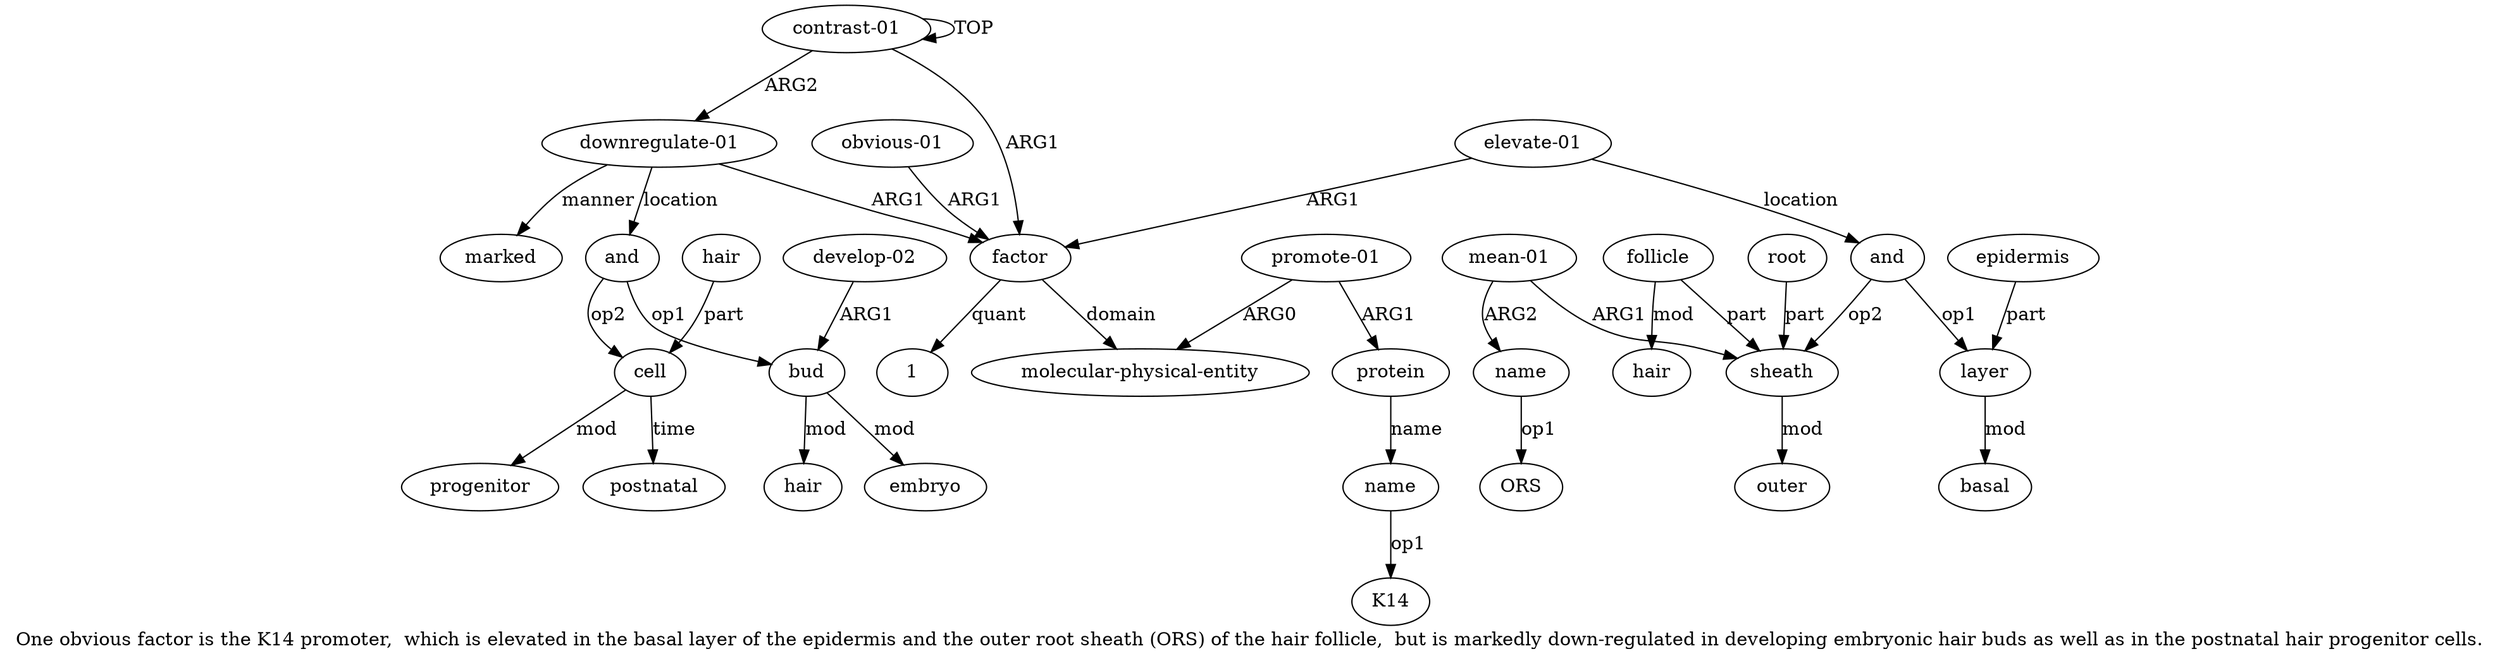 digraph  {
	graph [label="One obvious factor is the K14 promoter,  which is elevated in the basal layer of the epidermis and the outer root sheath (ORS) of \
the hair follicle,  but is markedly down-regulated in developing embryonic hair buds as well as in the postnatal hair progenitor \
cells."];
	node [label="\N"];
	a20	 [color=black,
		gold_ind=20,
		gold_label=marked,
		label=marked,
		test_ind=20,
		test_label=marked];
	a21	 [color=black,
		gold_ind=21,
		gold_label=and,
		label=and,
		test_ind=21,
		test_label=and];
	a22	 [color=black,
		gold_ind=22,
		gold_label=bud,
		label=bud,
		test_ind=22,
		test_label=bud];
	a21 -> a22 [key=0,
	color=black,
	gold_label=op1,
	label=op1,
	test_label=op1];
a26 [color=black,
	gold_ind=26,
	gold_label=cell,
	label=cell,
	test_ind=26,
	test_label=cell];
a21 -> a26 [key=0,
color=black,
gold_label=op2,
label=op2,
test_label=op2];
a23 [color=black,
gold_ind=23,
gold_label=hair,
label=hair,
test_ind=23,
test_label=hair];
a22 -> a23 [key=0,
color=black,
gold_label=mod,
label=mod,
test_label=mod];
a25 [color=black,
gold_ind=25,
gold_label=embryo,
label=embryo,
test_ind=25,
test_label=embryo];
a22 -> a25 [key=0,
color=black,
gold_label=mod,
label=mod,
test_label=mod];
a24 [color=black,
gold_ind=24,
gold_label="develop-02",
label="develop-02",
test_ind=24,
test_label="develop-02"];
a24 -> a22 [key=0,
color=black,
gold_label=ARG1,
label=ARG1,
test_label=ARG1];
a27 [color=black,
gold_ind=27,
gold_label=progenitor,
label=progenitor,
test_ind=27,
test_label=progenitor];
a26 -> a27 [key=0,
color=black,
gold_label=mod,
label=mod,
test_label=mod];
a29 [color=black,
gold_ind=29,
gold_label=postnatal,
label=postnatal,
test_ind=29,
test_label=postnatal];
a26 -> a29 [key=0,
color=black,
gold_label=time,
label=time,
test_label=time];
a28 [color=black,
gold_ind=28,
gold_label=hair,
label=hair,
test_ind=28,
test_label=hair];
a28 -> a26 [key=0,
color=black,
gold_label=part,
label=part,
test_label=part];
"a1 1" [color=black,
gold_ind=-1,
gold_label=1,
label=1,
test_ind=-1,
test_label=1];
a15 [color=black,
gold_ind=15,
gold_label="mean-01",
label="mean-01",
test_ind=15,
test_label="mean-01"];
a16 [color=black,
gold_ind=16,
gold_label=name,
label=name,
test_ind=16,
test_label=name];
a15 -> a16 [key=0,
color=black,
gold_label=ARG2,
label=ARG2,
test_label=ARG2];
a12 [color=black,
gold_ind=12,
gold_label=sheath,
label=sheath,
test_ind=12,
test_label=sheath];
a15 -> a12 [key=0,
color=black,
gold_label=ARG1,
label=ARG1,
test_label=ARG1];
a14 [color=black,
gold_ind=14,
gold_label=outer,
label=outer,
test_ind=14,
test_label=outer];
a17 [color=black,
gold_ind=17,
gold_label=follicle,
label=follicle,
test_ind=17,
test_label=follicle];
a17 -> a12 [key=0,
color=black,
gold_label=part,
label=part,
test_label=part];
a18 [color=black,
gold_ind=18,
gold_label=hair,
label=hair,
test_ind=18,
test_label=hair];
a17 -> a18 [key=0,
color=black,
gold_label=mod,
label=mod,
test_label=mod];
"a16 ORS" [color=black,
gold_ind=-1,
gold_label=ORS,
label=ORS,
test_ind=-1,
test_label=ORS];
a16 -> "a16 ORS" [key=0,
color=black,
gold_label=op1,
label=op1,
test_label=op1];
a11 [color=black,
gold_ind=11,
gold_label=epidermis,
label=epidermis,
test_ind=11,
test_label=epidermis];
a9 [color=black,
gold_ind=9,
gold_label=layer,
label=layer,
test_ind=9,
test_label=layer];
a11 -> a9 [key=0,
color=black,
gold_label=part,
label=part,
test_label=part];
a10 [color=black,
gold_ind=10,
gold_label=basal,
label=basal,
test_ind=10,
test_label=basal];
a13 [color=black,
gold_ind=13,
gold_label=root,
label=root,
test_ind=13,
test_label=root];
a13 -> a12 [key=0,
color=black,
gold_label=part,
label=part,
test_label=part];
a12 -> a14 [key=0,
color=black,
gold_label=mod,
label=mod,
test_label=mod];
a19 [color=black,
gold_ind=19,
gold_label="downregulate-01",
label="downregulate-01",
test_ind=19,
test_label="downregulate-01"];
a19 -> a20 [key=0,
color=black,
gold_label=manner,
label=manner,
test_label=manner];
a19 -> a21 [key=0,
color=black,
gold_label=location,
label=location,
test_label=location];
a1 [color=black,
gold_ind=1,
gold_label=factor,
label=factor,
test_ind=1,
test_label=factor];
a19 -> a1 [key=0,
color=black,
gold_label=ARG1,
label=ARG1,
test_label=ARG1];
a1 -> "a1 1" [key=0,
color=black,
gold_label=quant,
label=quant,
test_label=quant];
a2 [color=black,
gold_ind=2,
gold_label="molecular-physical-entity",
label="molecular-physical-entity",
test_ind=2,
test_label="molecular-physical-entity"];
a1 -> a2 [key=0,
color=black,
gold_label=domain,
label=domain,
test_label=domain];
a0 [color=black,
gold_ind=0,
gold_label="contrast-01",
label="contrast-01",
test_ind=0,
test_label="contrast-01"];
a0 -> a19 [key=0,
color=black,
gold_label=ARG2,
label=ARG2,
test_label=ARG2];
a0 -> a1 [key=0,
color=black,
gold_label=ARG1,
label=ARG1,
test_label=ARG1];
a0 -> a0 [key=0,
color=black,
gold_label=TOP,
label=TOP,
test_label=TOP];
a3 [color=black,
gold_ind=3,
gold_label="promote-01",
label="promote-01",
test_ind=3,
test_label="promote-01"];
a3 -> a2 [key=0,
color=black,
gold_label=ARG0,
label=ARG0,
test_label=ARG0];
a4 [color=black,
gold_ind=4,
gold_label=protein,
label=protein,
test_ind=4,
test_label=protein];
a3 -> a4 [key=0,
color=black,
gold_label=ARG1,
label=ARG1,
test_label=ARG1];
a5 [color=black,
gold_ind=5,
gold_label=name,
label=name,
test_ind=5,
test_label=name];
"a5 K14" [color=black,
gold_ind=-1,
gold_label=K14,
label=K14,
test_ind=-1,
test_label=K14];
a5 -> "a5 K14" [key=0,
color=black,
gold_label=op1,
label=op1,
test_label=op1];
a4 -> a5 [key=0,
color=black,
gold_label=name,
label=name,
test_label=name];
a7 [color=black,
gold_ind=7,
gold_label="elevate-01",
label="elevate-01",
test_ind=7,
test_label="elevate-01"];
a7 -> a1 [key=0,
color=black,
gold_label=ARG1,
label=ARG1,
test_label=ARG1];
a8 [color=black,
gold_ind=8,
gold_label=and,
label=and,
test_ind=8,
test_label=and];
a7 -> a8 [key=0,
color=black,
gold_label=location,
label=location,
test_label=location];
a6 [color=black,
gold_ind=6,
gold_label="obvious-01",
label="obvious-01",
test_ind=6,
test_label="obvious-01"];
a6 -> a1 [key=0,
color=black,
gold_label=ARG1,
label=ARG1,
test_label=ARG1];
a9 -> a10 [key=0,
color=black,
gold_label=mod,
label=mod,
test_label=mod];
a8 -> a12 [key=0,
color=black,
gold_label=op2,
label=op2,
test_label=op2];
a8 -> a9 [key=0,
color=black,
gold_label=op1,
label=op1,
test_label=op1];
}
